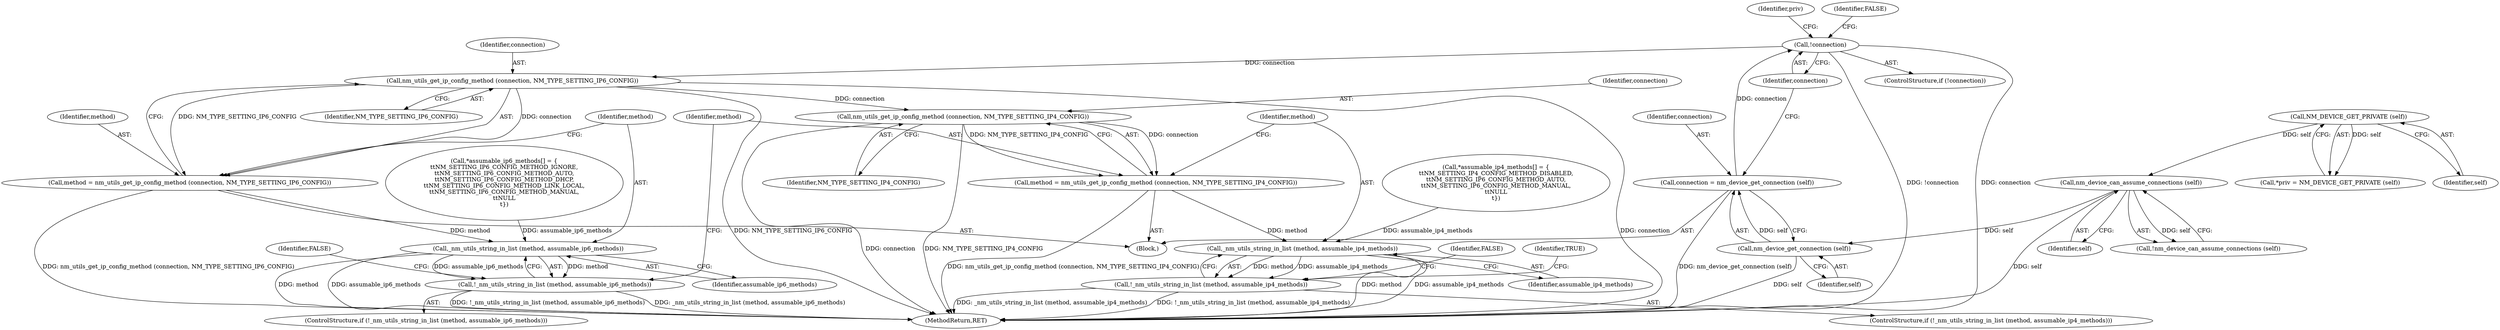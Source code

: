 digraph "0_NetworkManager_d5fc88e573fa58b93034b04d35a2454f5d28cad9@API" {
"1003247" [label="(Call,!connection)"];
"1003242" [label="(Call,connection = nm_device_get_connection (self))"];
"1003244" [label="(Call,nm_device_get_connection (self))"];
"1003238" [label="(Call,nm_device_can_assume_connections (self))"];
"1003226" [label="(Call,NM_DEVICE_GET_PRIVATE (self))"];
"1003275" [label="(Call,nm_utils_get_ip_config_method (connection, NM_TYPE_SETTING_IP6_CONFIG))"];
"1003273" [label="(Call,method = nm_utils_get_ip_config_method (connection, NM_TYPE_SETTING_IP6_CONFIG))"];
"1003280" [label="(Call,_nm_utils_string_in_list (method, assumable_ip6_methods))"];
"1003279" [label="(Call,!_nm_utils_string_in_list (method, assumable_ip6_methods))"];
"1003287" [label="(Call,nm_utils_get_ip_config_method (connection, NM_TYPE_SETTING_IP4_CONFIG))"];
"1003285" [label="(Call,method = nm_utils_get_ip_config_method (connection, NM_TYPE_SETTING_IP4_CONFIG))"];
"1003292" [label="(Call,_nm_utils_string_in_list (method, assumable_ip4_methods))"];
"1003291" [label="(Call,!_nm_utils_string_in_list (method, assumable_ip4_methods))"];
"1003278" [label="(ControlStructure,if (!_nm_utils_string_in_list (method, assumable_ip6_methods)))"];
"1003279" [label="(Call,!_nm_utils_string_in_list (method, assumable_ip6_methods))"];
"1003246" [label="(ControlStructure,if (!connection))"];
"1003254" [label="(Identifier,priv)"];
"1003244" [label="(Call,nm_device_get_connection (self))"];
"1003287" [label="(Call,nm_utils_get_ip_config_method (connection, NM_TYPE_SETTING_IP4_CONFIG))"];
"1003289" [label="(Identifier,NM_TYPE_SETTING_IP4_CONFIG)"];
"1003239" [label="(Identifier,self)"];
"1003247" [label="(Call,!connection)"];
"1003245" [label="(Identifier,self)"];
"1003224" [label="(Call,*priv = NM_DEVICE_GET_PRIVATE (self))"];
"1003276" [label="(Identifier,connection)"];
"1003231" [label="(Call,*assumable_ip6_methods[] = {\n\t\tNM_SETTING_IP6_CONFIG_METHOD_IGNORE,\n\t\tNM_SETTING_IP6_CONFIG_METHOD_AUTO,\n\t\tNM_SETTING_IP6_CONFIG_METHOD_DHCP,\n\t\tNM_SETTING_IP6_CONFIG_METHOD_LINK_LOCAL,\n\t\tNM_SETTING_IP6_CONFIG_METHOD_MANUAL,\n\t\tNULL\n\t})"];
"1003286" [label="(Identifier,method)"];
"1003250" [label="(Identifier,FALSE)"];
"1003292" [label="(Call,_nm_utils_string_in_list (method, assumable_ip4_methods))"];
"1003291" [label="(Call,!_nm_utils_string_in_list (method, assumable_ip4_methods))"];
"1003280" [label="(Call,_nm_utils_string_in_list (method, assumable_ip6_methods))"];
"1003237" [label="(Call,!nm_device_can_assume_connections (self))"];
"1003222" [label="(Block,)"];
"1003275" [label="(Call,nm_utils_get_ip_config_method (connection, NM_TYPE_SETTING_IP6_CONFIG))"];
"1003293" [label="(Identifier,method)"];
"1003284" [label="(Identifier,FALSE)"];
"1003282" [label="(Identifier,assumable_ip6_methods)"];
"1003227" [label="(Identifier,self)"];
"1003285" [label="(Call,method = nm_utils_get_ip_config_method (connection, NM_TYPE_SETTING_IP4_CONFIG))"];
"1003281" [label="(Identifier,method)"];
"1003238" [label="(Call,nm_device_can_assume_connections (self))"];
"1003290" [label="(ControlStructure,if (!_nm_utils_string_in_list (method, assumable_ip4_methods)))"];
"1003296" [label="(Identifier,FALSE)"];
"1003242" [label="(Call,connection = nm_device_get_connection (self))"];
"1003274" [label="(Identifier,method)"];
"1003294" [label="(Identifier,assumable_ip4_methods)"];
"1003226" [label="(Call,NM_DEVICE_GET_PRIVATE (self))"];
"1007368" [label="(MethodReturn,RET)"];
"1003243" [label="(Identifier,connection)"];
"1003288" [label="(Identifier,connection)"];
"1003273" [label="(Call,method = nm_utils_get_ip_config_method (connection, NM_TYPE_SETTING_IP6_CONFIG))"];
"1003248" [label="(Identifier,connection)"];
"1003277" [label="(Identifier,NM_TYPE_SETTING_IP6_CONFIG)"];
"1003234" [label="(Call,*assumable_ip4_methods[] = {\n\t\tNM_SETTING_IP4_CONFIG_METHOD_DISABLED,\n\t\tNM_SETTING_IP6_CONFIG_METHOD_AUTO,\n\t\tNM_SETTING_IP6_CONFIG_METHOD_MANUAL,\n\t\tNULL\n\t})"];
"1003298" [label="(Identifier,TRUE)"];
"1003247" -> "1003246"  [label="AST: "];
"1003247" -> "1003248"  [label="CFG: "];
"1003248" -> "1003247"  [label="AST: "];
"1003250" -> "1003247"  [label="CFG: "];
"1003254" -> "1003247"  [label="CFG: "];
"1003247" -> "1007368"  [label="DDG: !connection"];
"1003247" -> "1007368"  [label="DDG: connection"];
"1003242" -> "1003247"  [label="DDG: connection"];
"1003247" -> "1003275"  [label="DDG: connection"];
"1003242" -> "1003222"  [label="AST: "];
"1003242" -> "1003244"  [label="CFG: "];
"1003243" -> "1003242"  [label="AST: "];
"1003244" -> "1003242"  [label="AST: "];
"1003248" -> "1003242"  [label="CFG: "];
"1003242" -> "1007368"  [label="DDG: nm_device_get_connection (self)"];
"1003244" -> "1003242"  [label="DDG: self"];
"1003244" -> "1003245"  [label="CFG: "];
"1003245" -> "1003244"  [label="AST: "];
"1003244" -> "1007368"  [label="DDG: self"];
"1003238" -> "1003244"  [label="DDG: self"];
"1003238" -> "1003237"  [label="AST: "];
"1003238" -> "1003239"  [label="CFG: "];
"1003239" -> "1003238"  [label="AST: "];
"1003237" -> "1003238"  [label="CFG: "];
"1003238" -> "1007368"  [label="DDG: self"];
"1003238" -> "1003237"  [label="DDG: self"];
"1003226" -> "1003238"  [label="DDG: self"];
"1003226" -> "1003224"  [label="AST: "];
"1003226" -> "1003227"  [label="CFG: "];
"1003227" -> "1003226"  [label="AST: "];
"1003224" -> "1003226"  [label="CFG: "];
"1003226" -> "1003224"  [label="DDG: self"];
"1003275" -> "1003273"  [label="AST: "];
"1003275" -> "1003277"  [label="CFG: "];
"1003276" -> "1003275"  [label="AST: "];
"1003277" -> "1003275"  [label="AST: "];
"1003273" -> "1003275"  [label="CFG: "];
"1003275" -> "1007368"  [label="DDG: NM_TYPE_SETTING_IP6_CONFIG"];
"1003275" -> "1007368"  [label="DDG: connection"];
"1003275" -> "1003273"  [label="DDG: connection"];
"1003275" -> "1003273"  [label="DDG: NM_TYPE_SETTING_IP6_CONFIG"];
"1003275" -> "1003287"  [label="DDG: connection"];
"1003273" -> "1003222"  [label="AST: "];
"1003274" -> "1003273"  [label="AST: "];
"1003281" -> "1003273"  [label="CFG: "];
"1003273" -> "1007368"  [label="DDG: nm_utils_get_ip_config_method (connection, NM_TYPE_SETTING_IP6_CONFIG)"];
"1003273" -> "1003280"  [label="DDG: method"];
"1003280" -> "1003279"  [label="AST: "];
"1003280" -> "1003282"  [label="CFG: "];
"1003281" -> "1003280"  [label="AST: "];
"1003282" -> "1003280"  [label="AST: "];
"1003279" -> "1003280"  [label="CFG: "];
"1003280" -> "1007368"  [label="DDG: method"];
"1003280" -> "1007368"  [label="DDG: assumable_ip6_methods"];
"1003280" -> "1003279"  [label="DDG: method"];
"1003280" -> "1003279"  [label="DDG: assumable_ip6_methods"];
"1003231" -> "1003280"  [label="DDG: assumable_ip6_methods"];
"1003279" -> "1003278"  [label="AST: "];
"1003284" -> "1003279"  [label="CFG: "];
"1003286" -> "1003279"  [label="CFG: "];
"1003279" -> "1007368"  [label="DDG: !_nm_utils_string_in_list (method, assumable_ip6_methods)"];
"1003279" -> "1007368"  [label="DDG: _nm_utils_string_in_list (method, assumable_ip6_methods)"];
"1003287" -> "1003285"  [label="AST: "];
"1003287" -> "1003289"  [label="CFG: "];
"1003288" -> "1003287"  [label="AST: "];
"1003289" -> "1003287"  [label="AST: "];
"1003285" -> "1003287"  [label="CFG: "];
"1003287" -> "1007368"  [label="DDG: connection"];
"1003287" -> "1007368"  [label="DDG: NM_TYPE_SETTING_IP4_CONFIG"];
"1003287" -> "1003285"  [label="DDG: connection"];
"1003287" -> "1003285"  [label="DDG: NM_TYPE_SETTING_IP4_CONFIG"];
"1003285" -> "1003222"  [label="AST: "];
"1003286" -> "1003285"  [label="AST: "];
"1003293" -> "1003285"  [label="CFG: "];
"1003285" -> "1007368"  [label="DDG: nm_utils_get_ip_config_method (connection, NM_TYPE_SETTING_IP4_CONFIG)"];
"1003285" -> "1003292"  [label="DDG: method"];
"1003292" -> "1003291"  [label="AST: "];
"1003292" -> "1003294"  [label="CFG: "];
"1003293" -> "1003292"  [label="AST: "];
"1003294" -> "1003292"  [label="AST: "];
"1003291" -> "1003292"  [label="CFG: "];
"1003292" -> "1007368"  [label="DDG: method"];
"1003292" -> "1007368"  [label="DDG: assumable_ip4_methods"];
"1003292" -> "1003291"  [label="DDG: method"];
"1003292" -> "1003291"  [label="DDG: assumable_ip4_methods"];
"1003234" -> "1003292"  [label="DDG: assumable_ip4_methods"];
"1003291" -> "1003290"  [label="AST: "];
"1003296" -> "1003291"  [label="CFG: "];
"1003298" -> "1003291"  [label="CFG: "];
"1003291" -> "1007368"  [label="DDG: _nm_utils_string_in_list (method, assumable_ip4_methods)"];
"1003291" -> "1007368"  [label="DDG: !_nm_utils_string_in_list (method, assumable_ip4_methods)"];
}
